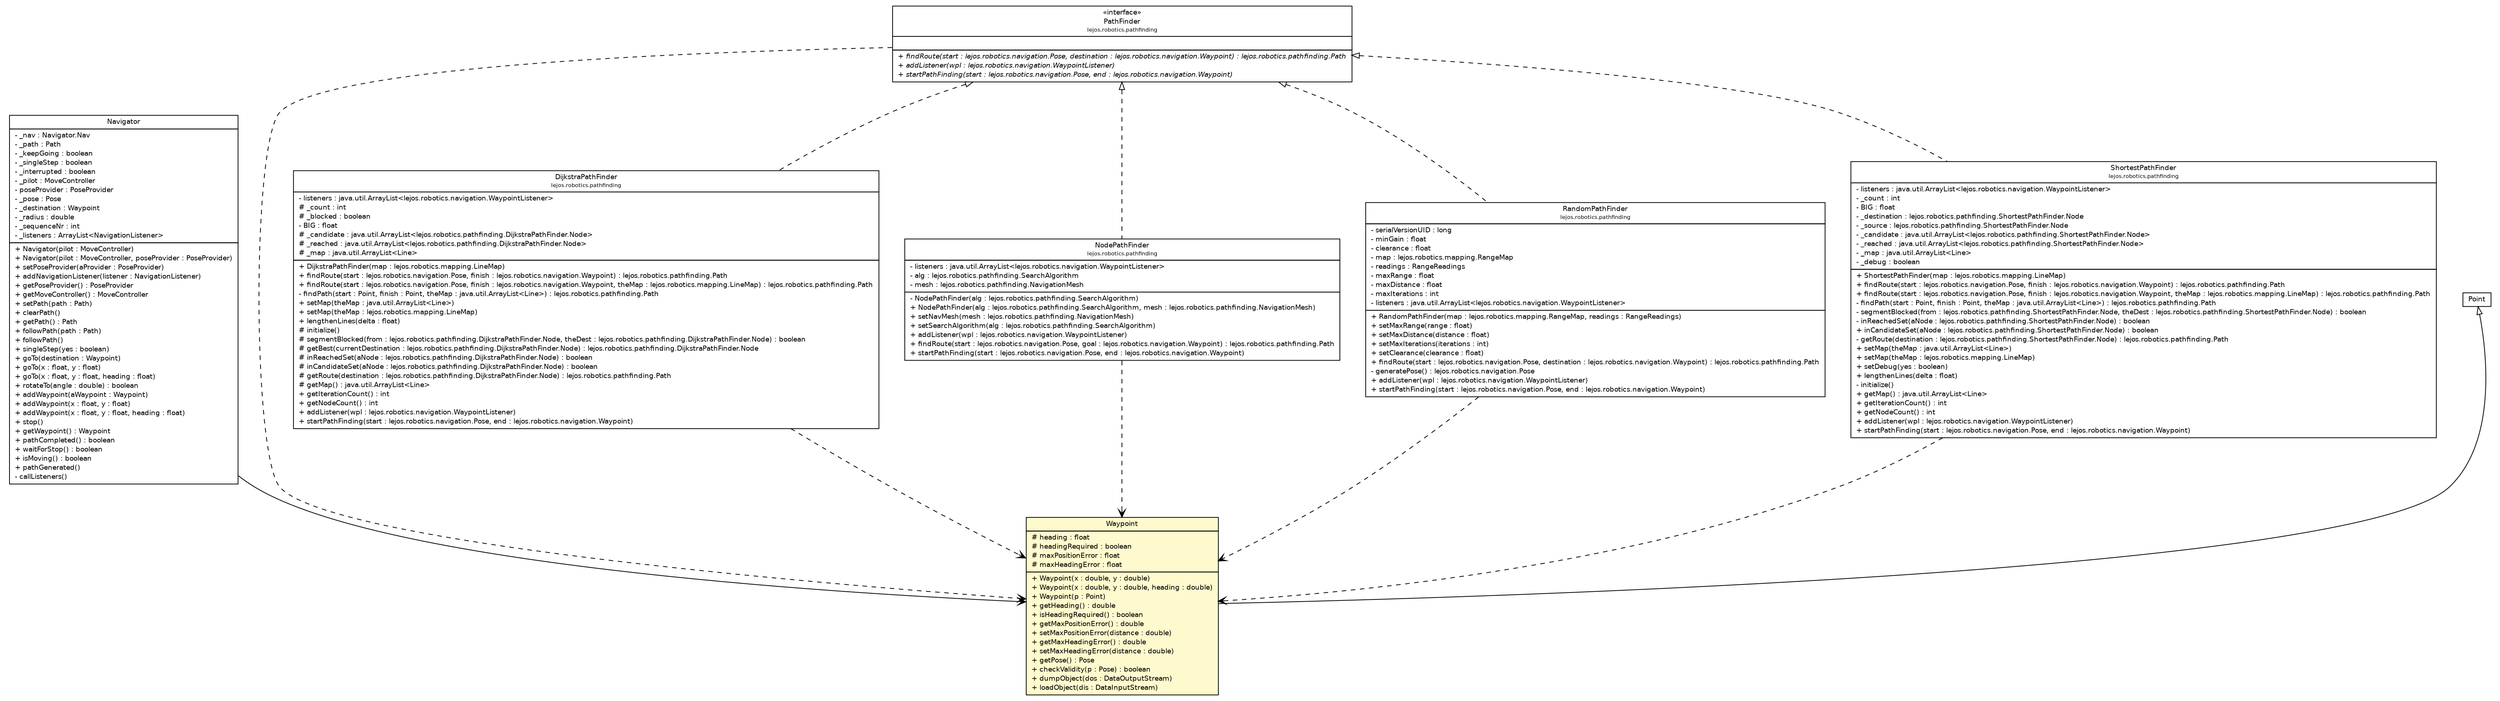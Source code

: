 #!/usr/local/bin/dot
#
# Class diagram 
# Generated by UMLGraph version R5_6-24-gf6e263 (http://www.umlgraph.org/)
#

digraph G {
	edge [fontname="Helvetica",fontsize=10,labelfontname="Helvetica",labelfontsize=10];
	node [fontname="Helvetica",fontsize=10,shape=plaintext];
	nodesep=0.25;
	ranksep=0.5;
	// lejos.robotics.navigation.Navigator
	c4011 [label=<<table title="lejos.robotics.navigation.Navigator" border="0" cellborder="1" cellspacing="0" cellpadding="2" port="p" href="./Navigator.html">
		<tr><td><table border="0" cellspacing="0" cellpadding="1">
<tr><td align="center" balign="center"> Navigator </td></tr>
		</table></td></tr>
		<tr><td><table border="0" cellspacing="0" cellpadding="1">
<tr><td align="left" balign="left"> - _nav : Navigator.Nav </td></tr>
<tr><td align="left" balign="left"> - _path : Path </td></tr>
<tr><td align="left" balign="left"> - _keepGoing : boolean </td></tr>
<tr><td align="left" balign="left"> - _singleStep : boolean </td></tr>
<tr><td align="left" balign="left"> - _interrupted : boolean </td></tr>
<tr><td align="left" balign="left"> - _pilot : MoveController </td></tr>
<tr><td align="left" balign="left"> - poseProvider : PoseProvider </td></tr>
<tr><td align="left" balign="left"> - _pose : Pose </td></tr>
<tr><td align="left" balign="left"> - _destination : Waypoint </td></tr>
<tr><td align="left" balign="left"> - _radius : double </td></tr>
<tr><td align="left" balign="left"> - _sequenceNr : int </td></tr>
<tr><td align="left" balign="left"> - _listeners : ArrayList&lt;NavigationListener&gt; </td></tr>
		</table></td></tr>
		<tr><td><table border="0" cellspacing="0" cellpadding="1">
<tr><td align="left" balign="left"> + Navigator(pilot : MoveController) </td></tr>
<tr><td align="left" balign="left"> + Navigator(pilot : MoveController, poseProvider : PoseProvider) </td></tr>
<tr><td align="left" balign="left"> + setPoseProvider(aProvider : PoseProvider) </td></tr>
<tr><td align="left" balign="left"> + addNavigationListener(listener : NavigationListener) </td></tr>
<tr><td align="left" balign="left"> + getPoseProvider() : PoseProvider </td></tr>
<tr><td align="left" balign="left"> + getMoveController() : MoveController </td></tr>
<tr><td align="left" balign="left"> + setPath(path : Path) </td></tr>
<tr><td align="left" balign="left"> + clearPath() </td></tr>
<tr><td align="left" balign="left"> + getPath() : Path </td></tr>
<tr><td align="left" balign="left"> + followPath(path : Path) </td></tr>
<tr><td align="left" balign="left"> + followPath() </td></tr>
<tr><td align="left" balign="left"> + singleStep(yes : boolean) </td></tr>
<tr><td align="left" balign="left"> + goTo(destination : Waypoint) </td></tr>
<tr><td align="left" balign="left"> + goTo(x : float, y : float) </td></tr>
<tr><td align="left" balign="left"> + goTo(x : float, y : float, heading : float) </td></tr>
<tr><td align="left" balign="left"> + rotateTo(angle : double) : boolean </td></tr>
<tr><td align="left" balign="left"> + addWaypoint(aWaypoint : Waypoint) </td></tr>
<tr><td align="left" balign="left"> + addWaypoint(x : float, y : float) </td></tr>
<tr><td align="left" balign="left"> + addWaypoint(x : float, y : float, heading : float) </td></tr>
<tr><td align="left" balign="left"> + stop() </td></tr>
<tr><td align="left" balign="left"> + getWaypoint() : Waypoint </td></tr>
<tr><td align="left" balign="left"> + pathCompleted() : boolean </td></tr>
<tr><td align="left" balign="left"> + waitForStop() : boolean </td></tr>
<tr><td align="left" balign="left"> + isMoving() : boolean </td></tr>
<tr><td align="left" balign="left"> + pathGenerated() </td></tr>
<tr><td align="left" balign="left"> - callListeners() </td></tr>
		</table></td></tr>
		</table>>, URL="./Navigator.html", fontname="Helvetica", fontcolor="black", fontsize=9.0];
	// lejos.robotics.navigation.Waypoint
	c4015 [label=<<table title="lejos.robotics.navigation.Waypoint" border="0" cellborder="1" cellspacing="0" cellpadding="2" port="p" bgcolor="lemonChiffon" href="./Waypoint.html">
		<tr><td><table border="0" cellspacing="0" cellpadding="1">
<tr><td align="center" balign="center"> Waypoint </td></tr>
		</table></td></tr>
		<tr><td><table border="0" cellspacing="0" cellpadding="1">
<tr><td align="left" balign="left"> # heading : float </td></tr>
<tr><td align="left" balign="left"> # headingRequired : boolean </td></tr>
<tr><td align="left" balign="left"> # maxPositionError : float </td></tr>
<tr><td align="left" balign="left"> # maxHeadingError : float </td></tr>
		</table></td></tr>
		<tr><td><table border="0" cellspacing="0" cellpadding="1">
<tr><td align="left" balign="left"> + Waypoint(x : double, y : double) </td></tr>
<tr><td align="left" balign="left"> + Waypoint(x : double, y : double, heading : double) </td></tr>
<tr><td align="left" balign="left"> + Waypoint(p : Point) </td></tr>
<tr><td align="left" balign="left"> + getHeading() : double </td></tr>
<tr><td align="left" balign="left"> + isHeadingRequired() : boolean </td></tr>
<tr><td align="left" balign="left"> + getMaxPositionError() : double </td></tr>
<tr><td align="left" balign="left"> + setMaxPositionError(distance : double) </td></tr>
<tr><td align="left" balign="left"> + getMaxHeadingError() : double </td></tr>
<tr><td align="left" balign="left"> + setMaxHeadingError(distance : double) </td></tr>
<tr><td align="left" balign="left"> + getPose() : Pose </td></tr>
<tr><td align="left" balign="left"> + checkValidity(p : Pose) : boolean </td></tr>
<tr><td align="left" balign="left"> + dumpObject(dos : DataOutputStream) </td></tr>
<tr><td align="left" balign="left"> + loadObject(dis : DataInputStream) </td></tr>
		</table></td></tr>
		</table>>, URL="./Waypoint.html", fontname="Helvetica", fontcolor="black", fontsize=9.0];
	// lejos.robotics.pathfinding.DijkstraPathFinder
	c4028 [label=<<table title="lejos.robotics.pathfinding.DijkstraPathFinder" border="0" cellborder="1" cellspacing="0" cellpadding="2" port="p" href="../pathfinding/DijkstraPathFinder.html">
		<tr><td><table border="0" cellspacing="0" cellpadding="1">
<tr><td align="center" balign="center"> DijkstraPathFinder </td></tr>
<tr><td align="center" balign="center"><font point-size="7.0"> lejos.robotics.pathfinding </font></td></tr>
		</table></td></tr>
		<tr><td><table border="0" cellspacing="0" cellpadding="1">
<tr><td align="left" balign="left"> - listeners : java.util.ArrayList&lt;lejos.robotics.navigation.WaypointListener&gt; </td></tr>
<tr><td align="left" balign="left"> # _count : int </td></tr>
<tr><td align="left" balign="left"> # _blocked : boolean </td></tr>
<tr><td align="left" balign="left"> - BIG : float </td></tr>
<tr><td align="left" balign="left"> # _candidate : java.util.ArrayList&lt;lejos.robotics.pathfinding.DijkstraPathFinder.Node&gt; </td></tr>
<tr><td align="left" balign="left"> # _reached : java.util.ArrayList&lt;lejos.robotics.pathfinding.DijkstraPathFinder.Node&gt; </td></tr>
<tr><td align="left" balign="left"> # _map : java.util.ArrayList&lt;Line&gt; </td></tr>
		</table></td></tr>
		<tr><td><table border="0" cellspacing="0" cellpadding="1">
<tr><td align="left" balign="left"> + DijkstraPathFinder(map : lejos.robotics.mapping.LineMap) </td></tr>
<tr><td align="left" balign="left"> + findRoute(start : lejos.robotics.navigation.Pose, finish : lejos.robotics.navigation.Waypoint) : lejos.robotics.pathfinding.Path </td></tr>
<tr><td align="left" balign="left"> + findRoute(start : lejos.robotics.navigation.Pose, finish : lejos.robotics.navigation.Waypoint, theMap : lejos.robotics.mapping.LineMap) : lejos.robotics.pathfinding.Path </td></tr>
<tr><td align="left" balign="left"> - findPath(start : Point, finish : Point, theMap : java.util.ArrayList&lt;Line&gt;) : lejos.robotics.pathfinding.Path </td></tr>
<tr><td align="left" balign="left"> + setMap(theMap : java.util.ArrayList&lt;Line&gt;) </td></tr>
<tr><td align="left" balign="left"> + setMap(theMap : lejos.robotics.mapping.LineMap) </td></tr>
<tr><td align="left" balign="left"> + lengthenLines(delta : float) </td></tr>
<tr><td align="left" balign="left"> # initialize() </td></tr>
<tr><td align="left" balign="left"> # segmentBlocked(from : lejos.robotics.pathfinding.DijkstraPathFinder.Node, theDest : lejos.robotics.pathfinding.DijkstraPathFinder.Node) : boolean </td></tr>
<tr><td align="left" balign="left"> # getBest(currentDestination : lejos.robotics.pathfinding.DijkstraPathFinder.Node) : lejos.robotics.pathfinding.DijkstraPathFinder.Node </td></tr>
<tr><td align="left" balign="left"> # inReachedSet(aNode : lejos.robotics.pathfinding.DijkstraPathFinder.Node) : boolean </td></tr>
<tr><td align="left" balign="left"> # inCandidateSet(aNode : lejos.robotics.pathfinding.DijkstraPathFinder.Node) : boolean </td></tr>
<tr><td align="left" balign="left"> # getRoute(destination : lejos.robotics.pathfinding.DijkstraPathFinder.Node) : lejos.robotics.pathfinding.Path </td></tr>
<tr><td align="left" balign="left"> # getMap() : java.util.ArrayList&lt;Line&gt; </td></tr>
<tr><td align="left" balign="left"> + getIterationCount() : int </td></tr>
<tr><td align="left" balign="left"> + getNodeCount() : int </td></tr>
<tr><td align="left" balign="left"> + addListener(wpl : lejos.robotics.navigation.WaypointListener) </td></tr>
<tr><td align="left" balign="left"> + startPathFinding(start : lejos.robotics.navigation.Pose, end : lejos.robotics.navigation.Waypoint) </td></tr>
		</table></td></tr>
		</table>>, URL="../pathfinding/DijkstraPathFinder.html", fontname="Helvetica", fontcolor="black", fontsize=9.0];
	// lejos.robotics.pathfinding.NodePathFinder
	c4034 [label=<<table title="lejos.robotics.pathfinding.NodePathFinder" border="0" cellborder="1" cellspacing="0" cellpadding="2" port="p" href="../pathfinding/NodePathFinder.html">
		<tr><td><table border="0" cellspacing="0" cellpadding="1">
<tr><td align="center" balign="center"> NodePathFinder </td></tr>
<tr><td align="center" balign="center"><font point-size="7.0"> lejos.robotics.pathfinding </font></td></tr>
		</table></td></tr>
		<tr><td><table border="0" cellspacing="0" cellpadding="1">
<tr><td align="left" balign="left"> - listeners : java.util.ArrayList&lt;lejos.robotics.navigation.WaypointListener&gt; </td></tr>
<tr><td align="left" balign="left"> - alg : lejos.robotics.pathfinding.SearchAlgorithm </td></tr>
<tr><td align="left" balign="left"> - mesh : lejos.robotics.pathfinding.NavigationMesh </td></tr>
		</table></td></tr>
		<tr><td><table border="0" cellspacing="0" cellpadding="1">
<tr><td align="left" balign="left"> - NodePathFinder(alg : lejos.robotics.pathfinding.SearchAlgorithm) </td></tr>
<tr><td align="left" balign="left"> + NodePathFinder(alg : lejos.robotics.pathfinding.SearchAlgorithm, mesh : lejos.robotics.pathfinding.NavigationMesh) </td></tr>
<tr><td align="left" balign="left"> + setNavMesh(mesh : lejos.robotics.pathfinding.NavigationMesh) </td></tr>
<tr><td align="left" balign="left"> + setSearchAlgorithm(alg : lejos.robotics.pathfinding.SearchAlgorithm) </td></tr>
<tr><td align="left" balign="left"> + addListener(wpl : lejos.robotics.navigation.WaypointListener) </td></tr>
<tr><td align="left" balign="left"> + findRoute(start : lejos.robotics.navigation.Pose, goal : lejos.robotics.navigation.Waypoint) : lejos.robotics.pathfinding.Path </td></tr>
<tr><td align="left" balign="left"> + startPathFinding(start : lejos.robotics.navigation.Pose, end : lejos.robotics.navigation.Waypoint) </td></tr>
		</table></td></tr>
		</table>>, URL="../pathfinding/NodePathFinder.html", fontname="Helvetica", fontcolor="black", fontsize=9.0];
	// lejos.robotics.pathfinding.PathFinder
	c4036 [label=<<table title="lejos.robotics.pathfinding.PathFinder" border="0" cellborder="1" cellspacing="0" cellpadding="2" port="p" href="../pathfinding/PathFinder.html">
		<tr><td><table border="0" cellspacing="0" cellpadding="1">
<tr><td align="center" balign="center"> &#171;interface&#187; </td></tr>
<tr><td align="center" balign="center"> PathFinder </td></tr>
<tr><td align="center" balign="center"><font point-size="7.0"> lejos.robotics.pathfinding </font></td></tr>
		</table></td></tr>
		<tr><td><table border="0" cellspacing="0" cellpadding="1">
<tr><td align="left" balign="left">  </td></tr>
		</table></td></tr>
		<tr><td><table border="0" cellspacing="0" cellpadding="1">
<tr><td align="left" balign="left"><font face="Helvetica-Oblique" point-size="9.0"> + findRoute(start : lejos.robotics.navigation.Pose, destination : lejos.robotics.navigation.Waypoint) : lejos.robotics.pathfinding.Path </font></td></tr>
<tr><td align="left" balign="left"><font face="Helvetica-Oblique" point-size="9.0"> + addListener(wpl : lejos.robotics.navigation.WaypointListener) </font></td></tr>
<tr><td align="left" balign="left"><font face="Helvetica-Oblique" point-size="9.0"> + startPathFinding(start : lejos.robotics.navigation.Pose, end : lejos.robotics.navigation.Waypoint) </font></td></tr>
		</table></td></tr>
		</table>>, URL="../pathfinding/PathFinder.html", fontname="Helvetica", fontcolor="black", fontsize=9.0];
	// lejos.robotics.pathfinding.RandomPathFinder
	c4037 [label=<<table title="lejos.robotics.pathfinding.RandomPathFinder" border="0" cellborder="1" cellspacing="0" cellpadding="2" port="p" href="../pathfinding/RandomPathFinder.html">
		<tr><td><table border="0" cellspacing="0" cellpadding="1">
<tr><td align="center" balign="center"> RandomPathFinder </td></tr>
<tr><td align="center" balign="center"><font point-size="7.0"> lejos.robotics.pathfinding </font></td></tr>
		</table></td></tr>
		<tr><td><table border="0" cellspacing="0" cellpadding="1">
<tr><td align="left" balign="left"> - serialVersionUID : long </td></tr>
<tr><td align="left" balign="left"> - minGain : float </td></tr>
<tr><td align="left" balign="left"> - clearance : float </td></tr>
<tr><td align="left" balign="left"> - map : lejos.robotics.mapping.RangeMap </td></tr>
<tr><td align="left" balign="left"> - readings : RangeReadings </td></tr>
<tr><td align="left" balign="left"> - maxRange : float </td></tr>
<tr><td align="left" balign="left"> - maxDistance : float </td></tr>
<tr><td align="left" balign="left"> - maxIterations : int </td></tr>
<tr><td align="left" balign="left"> - listeners : java.util.ArrayList&lt;lejos.robotics.navigation.WaypointListener&gt; </td></tr>
		</table></td></tr>
		<tr><td><table border="0" cellspacing="0" cellpadding="1">
<tr><td align="left" balign="left"> + RandomPathFinder(map : lejos.robotics.mapping.RangeMap, readings : RangeReadings) </td></tr>
<tr><td align="left" balign="left"> + setMaxRange(range : float) </td></tr>
<tr><td align="left" balign="left"> + setMaxDistance(distance : float) </td></tr>
<tr><td align="left" balign="left"> + setMaxIterations(iterations : int) </td></tr>
<tr><td align="left" balign="left"> + setClearance(clearance : float) </td></tr>
<tr><td align="left" balign="left"> + findRoute(start : lejos.robotics.navigation.Pose, destination : lejos.robotics.navigation.Waypoint) : lejos.robotics.pathfinding.Path </td></tr>
<tr><td align="left" balign="left"> - generatePose() : lejos.robotics.navigation.Pose </td></tr>
<tr><td align="left" balign="left"> + addListener(wpl : lejos.robotics.navigation.WaypointListener) </td></tr>
<tr><td align="left" balign="left"> + startPathFinding(start : lejos.robotics.navigation.Pose, end : lejos.robotics.navigation.Waypoint) </td></tr>
		</table></td></tr>
		</table>>, URL="../pathfinding/RandomPathFinder.html", fontname="Helvetica", fontcolor="black", fontsize=9.0];
	// lejos.robotics.pathfinding.ShortestPathFinder
	c4040 [label=<<table title="lejos.robotics.pathfinding.ShortestPathFinder" border="0" cellborder="1" cellspacing="0" cellpadding="2" port="p" href="../pathfinding/ShortestPathFinder.html">
		<tr><td><table border="0" cellspacing="0" cellpadding="1">
<tr><td align="center" balign="center"> ShortestPathFinder </td></tr>
<tr><td align="center" balign="center"><font point-size="7.0"> lejos.robotics.pathfinding </font></td></tr>
		</table></td></tr>
		<tr><td><table border="0" cellspacing="0" cellpadding="1">
<tr><td align="left" balign="left"> - listeners : java.util.ArrayList&lt;lejos.robotics.navigation.WaypointListener&gt; </td></tr>
<tr><td align="left" balign="left"> - _count : int </td></tr>
<tr><td align="left" balign="left"> - BIG : float </td></tr>
<tr><td align="left" balign="left"> - _destination : lejos.robotics.pathfinding.ShortestPathFinder.Node </td></tr>
<tr><td align="left" balign="left"> - _source : lejos.robotics.pathfinding.ShortestPathFinder.Node </td></tr>
<tr><td align="left" balign="left"> - _candidate : java.util.ArrayList&lt;lejos.robotics.pathfinding.ShortestPathFinder.Node&gt; </td></tr>
<tr><td align="left" balign="left"> - _reached : java.util.ArrayList&lt;lejos.robotics.pathfinding.ShortestPathFinder.Node&gt; </td></tr>
<tr><td align="left" balign="left"> - _map : java.util.ArrayList&lt;Line&gt; </td></tr>
<tr><td align="left" balign="left"> - _debug : boolean </td></tr>
		</table></td></tr>
		<tr><td><table border="0" cellspacing="0" cellpadding="1">
<tr><td align="left" balign="left"> + ShortestPathFinder(map : lejos.robotics.mapping.LineMap) </td></tr>
<tr><td align="left" balign="left"> + findRoute(start : lejos.robotics.navigation.Pose, finish : lejos.robotics.navigation.Waypoint) : lejos.robotics.pathfinding.Path </td></tr>
<tr><td align="left" balign="left"> + findRoute(start : lejos.robotics.navigation.Pose, finish : lejos.robotics.navigation.Waypoint, theMap : lejos.robotics.mapping.LineMap) : lejos.robotics.pathfinding.Path </td></tr>
<tr><td align="left" balign="left"> - findPath(start : Point, finish : Point, theMap : java.util.ArrayList&lt;Line&gt;) : lejos.robotics.pathfinding.Path </td></tr>
<tr><td align="left" balign="left"> - segmentBlocked(from : lejos.robotics.pathfinding.ShortestPathFinder.Node, theDest : lejos.robotics.pathfinding.ShortestPathFinder.Node) : boolean </td></tr>
<tr><td align="left" balign="left"> - inReachedSet(aNode : lejos.robotics.pathfinding.ShortestPathFinder.Node) : boolean </td></tr>
<tr><td align="left" balign="left"> + inCandidateSet(aNode : lejos.robotics.pathfinding.ShortestPathFinder.Node) : boolean </td></tr>
<tr><td align="left" balign="left"> - getRoute(destination : lejos.robotics.pathfinding.ShortestPathFinder.Node) : lejos.robotics.pathfinding.Path </td></tr>
<tr><td align="left" balign="left"> + setMap(theMap : java.util.ArrayList&lt;Line&gt;) </td></tr>
<tr><td align="left" balign="left"> + setMap(theMap : lejos.robotics.mapping.LineMap) </td></tr>
<tr><td align="left" balign="left"> + setDebug(yes : boolean) </td></tr>
<tr><td align="left" balign="left"> + lengthenLines(delta : float) </td></tr>
<tr><td align="left" balign="left"> - initialize() </td></tr>
<tr><td align="left" balign="left"> + getMap() : java.util.ArrayList&lt;Line&gt; </td></tr>
<tr><td align="left" balign="left"> + getIterationCount() : int </td></tr>
<tr><td align="left" balign="left"> + getNodeCount() : int </td></tr>
<tr><td align="left" balign="left"> + addListener(wpl : lejos.robotics.navigation.WaypointListener) </td></tr>
<tr><td align="left" balign="left"> + startPathFinding(start : lejos.robotics.navigation.Pose, end : lejos.robotics.navigation.Waypoint) </td></tr>
		</table></td></tr>
		</table>>, URL="../pathfinding/ShortestPathFinder.html", fontname="Helvetica", fontcolor="black", fontsize=9.0];
	//lejos.robotics.navigation.Waypoint extends Point
	c4042:p -> c4015:p [dir=back,arrowtail=empty];
	//lejos.robotics.pathfinding.DijkstraPathFinder implements lejos.robotics.pathfinding.PathFinder
	c4036:p -> c4028:p [dir=back,arrowtail=empty,style=dashed];
	//lejos.robotics.pathfinding.NodePathFinder implements lejos.robotics.pathfinding.PathFinder
	c4036:p -> c4034:p [dir=back,arrowtail=empty,style=dashed];
	//lejos.robotics.pathfinding.RandomPathFinder implements lejos.robotics.pathfinding.PathFinder
	c4036:p -> c4037:p [dir=back,arrowtail=empty,style=dashed];
	//lejos.robotics.pathfinding.ShortestPathFinder implements lejos.robotics.pathfinding.PathFinder
	c4036:p -> c4040:p [dir=back,arrowtail=empty,style=dashed];
	// lejos.robotics.navigation.Navigator NAVASSOC lejos.robotics.navigation.Waypoint
	c4011:p -> c4015:p [taillabel="", label="", headlabel="", fontname="Helvetica", fontcolor="black", fontsize=10.0, color="black", arrowhead=open];
	// lejos.robotics.pathfinding.DijkstraPathFinder DEPEND lejos.robotics.navigation.Waypoint
	c4028:p -> c4015:p [taillabel="", label="", headlabel="", fontname="Helvetica", fontcolor="black", fontsize=10.0, color="black", arrowhead=open, style=dashed];
	// lejos.robotics.pathfinding.NodePathFinder DEPEND lejos.robotics.navigation.Waypoint
	c4034:p -> c4015:p [taillabel="", label="", headlabel="", fontname="Helvetica", fontcolor="black", fontsize=10.0, color="black", arrowhead=open, style=dashed];
	// lejos.robotics.pathfinding.PathFinder DEPEND lejos.robotics.navigation.Waypoint
	c4036:p -> c4015:p [taillabel="", label="", headlabel="", fontname="Helvetica", fontcolor="black", fontsize=10.0, color="black", arrowhead=open, style=dashed];
	// lejos.robotics.pathfinding.RandomPathFinder DEPEND lejos.robotics.navigation.Waypoint
	c4037:p -> c4015:p [taillabel="", label="", headlabel="", fontname="Helvetica", fontcolor="black", fontsize=10.0, color="black", arrowhead=open, style=dashed];
	// lejos.robotics.pathfinding.ShortestPathFinder DEPEND lejos.robotics.navigation.Waypoint
	c4040:p -> c4015:p [taillabel="", label="", headlabel="", fontname="Helvetica", fontcolor="black", fontsize=10.0, color="black", arrowhead=open, style=dashed];
	// Point
	c4042[label=<<table title="Point" border="0" cellborder="1" cellspacing="0" cellpadding="2" port="p" href="http://java.sun.com/j2se/1.4.2/docs/api//Point.html">
		<tr><td><table border="0" cellspacing="0" cellpadding="1">
<tr><td align="center" balign="center"> Point </td></tr>
		</table></td></tr>
		</table>>, fontname="Helvetica", fontcolor="black", fontsize=9.0];
}

